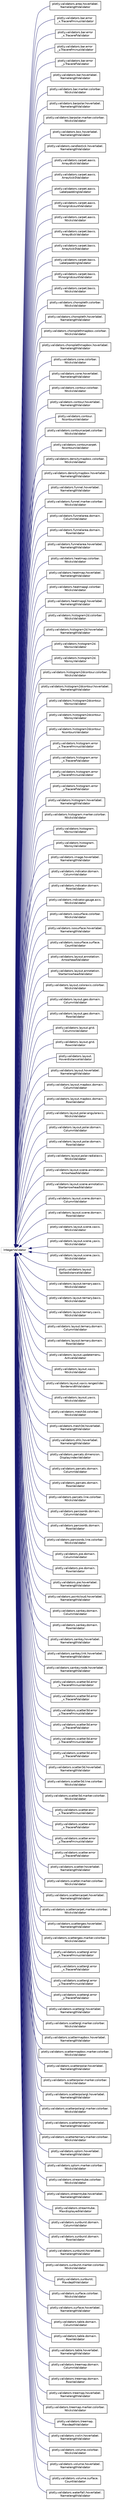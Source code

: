 digraph "Graphical Class Hierarchy"
{
 // LATEX_PDF_SIZE
  edge [fontname="Helvetica",fontsize="10",labelfontname="Helvetica",labelfontsize="10"];
  node [fontname="Helvetica",fontsize="10",shape=record];
  rankdir="LR";
  Node3782 [label="IntegerValidator",height=0.2,width=0.4,color="grey75", fillcolor="white", style="filled",tooltip=" "];
  Node3782 -> Node0 [dir="back",color="midnightblue",fontsize="10",style="solid",fontname="Helvetica"];
  Node0 [label="plotly.validators.area.hoverlabel.\lNamelengthValidator",height=0.2,width=0.4,color="black", fillcolor="white", style="filled",URL="$classplotly_1_1validators_1_1area_1_1hoverlabel_1_1_namelength_validator.html",tooltip=" "];
  Node3782 -> Node3784 [dir="back",color="midnightblue",fontsize="10",style="solid",fontname="Helvetica"];
  Node3784 [label="plotly.validators.bar.error\l_x.TracerefminusValidator",height=0.2,width=0.4,color="black", fillcolor="white", style="filled",URL="$classplotly_1_1validators_1_1bar_1_1error__x_1_1_tracerefminus_validator.html",tooltip=" "];
  Node3782 -> Node3785 [dir="back",color="midnightblue",fontsize="10",style="solid",fontname="Helvetica"];
  Node3785 [label="plotly.validators.bar.error\l_x.TracerefValidator",height=0.2,width=0.4,color="black", fillcolor="white", style="filled",URL="$classplotly_1_1validators_1_1bar_1_1error__x_1_1_traceref_validator.html",tooltip=" "];
  Node3782 -> Node3786 [dir="back",color="midnightblue",fontsize="10",style="solid",fontname="Helvetica"];
  Node3786 [label="plotly.validators.bar.error\l_y.TracerefminusValidator",height=0.2,width=0.4,color="black", fillcolor="white", style="filled",URL="$classplotly_1_1validators_1_1bar_1_1error__y_1_1_tracerefminus_validator.html",tooltip=" "];
  Node3782 -> Node3787 [dir="back",color="midnightblue",fontsize="10",style="solid",fontname="Helvetica"];
  Node3787 [label="plotly.validators.bar.error\l_y.TracerefValidator",height=0.2,width=0.4,color="black", fillcolor="white", style="filled",URL="$classplotly_1_1validators_1_1bar_1_1error__y_1_1_traceref_validator.html",tooltip=" "];
  Node3782 -> Node3788 [dir="back",color="midnightblue",fontsize="10",style="solid",fontname="Helvetica"];
  Node3788 [label="plotly.validators.bar.hoverlabel.\lNamelengthValidator",height=0.2,width=0.4,color="black", fillcolor="white", style="filled",URL="$classplotly_1_1validators_1_1bar_1_1hoverlabel_1_1_namelength_validator.html",tooltip=" "];
  Node3782 -> Node3789 [dir="back",color="midnightblue",fontsize="10",style="solid",fontname="Helvetica"];
  Node3789 [label="plotly.validators.bar.marker.colorbar.\lNticksValidator",height=0.2,width=0.4,color="black", fillcolor="white", style="filled",URL="$classplotly_1_1validators_1_1bar_1_1marker_1_1colorbar_1_1_nticks_validator.html",tooltip=" "];
  Node3782 -> Node3790 [dir="back",color="midnightblue",fontsize="10",style="solid",fontname="Helvetica"];
  Node3790 [label="plotly.validators.barpolar.hoverlabel.\lNamelengthValidator",height=0.2,width=0.4,color="black", fillcolor="white", style="filled",URL="$classplotly_1_1validators_1_1barpolar_1_1hoverlabel_1_1_namelength_validator.html",tooltip=" "];
  Node3782 -> Node3791 [dir="back",color="midnightblue",fontsize="10",style="solid",fontname="Helvetica"];
  Node3791 [label="plotly.validators.barpolar.marker.colorbar.\lNticksValidator",height=0.2,width=0.4,color="black", fillcolor="white", style="filled",URL="$classplotly_1_1validators_1_1barpolar_1_1marker_1_1colorbar_1_1_nticks_validator.html",tooltip=" "];
  Node3782 -> Node3792 [dir="back",color="midnightblue",fontsize="10",style="solid",fontname="Helvetica"];
  Node3792 [label="plotly.validators.box.hoverlabel.\lNamelengthValidator",height=0.2,width=0.4,color="black", fillcolor="white", style="filled",URL="$classplotly_1_1validators_1_1box_1_1hoverlabel_1_1_namelength_validator.html",tooltip=" "];
  Node3782 -> Node3793 [dir="back",color="midnightblue",fontsize="10",style="solid",fontname="Helvetica"];
  Node3793 [label="plotly.validators.candlestick.hoverlabel.\lNamelengthValidator",height=0.2,width=0.4,color="black", fillcolor="white", style="filled",URL="$classplotly_1_1validators_1_1candlestick_1_1hoverlabel_1_1_namelength_validator.html",tooltip=" "];
  Node3782 -> Node3794 [dir="back",color="midnightblue",fontsize="10",style="solid",fontname="Helvetica"];
  Node3794 [label="plotly.validators.carpet.aaxis.\lArraydtickValidator",height=0.2,width=0.4,color="black", fillcolor="white", style="filled",URL="$classplotly_1_1validators_1_1carpet_1_1aaxis_1_1_arraydtick_validator.html",tooltip=" "];
  Node3782 -> Node3795 [dir="back",color="midnightblue",fontsize="10",style="solid",fontname="Helvetica"];
  Node3795 [label="plotly.validators.carpet.aaxis.\lArraytick0Validator",height=0.2,width=0.4,color="black", fillcolor="white", style="filled",URL="$classplotly_1_1validators_1_1carpet_1_1aaxis_1_1_arraytick0_validator.html",tooltip=" "];
  Node3782 -> Node3796 [dir="back",color="midnightblue",fontsize="10",style="solid",fontname="Helvetica"];
  Node3796 [label="plotly.validators.carpet.aaxis.\lLabelpaddingValidator",height=0.2,width=0.4,color="black", fillcolor="white", style="filled",URL="$classplotly_1_1validators_1_1carpet_1_1aaxis_1_1_labelpadding_validator.html",tooltip=" "];
  Node3782 -> Node3797 [dir="back",color="midnightblue",fontsize="10",style="solid",fontname="Helvetica"];
  Node3797 [label="plotly.validators.carpet.aaxis.\lMinorgridcountValidator",height=0.2,width=0.4,color="black", fillcolor="white", style="filled",URL="$classplotly_1_1validators_1_1carpet_1_1aaxis_1_1_minorgridcount_validator.html",tooltip=" "];
  Node3782 -> Node3798 [dir="back",color="midnightblue",fontsize="10",style="solid",fontname="Helvetica"];
  Node3798 [label="plotly.validators.carpet.aaxis.\lNticksValidator",height=0.2,width=0.4,color="black", fillcolor="white", style="filled",URL="$classplotly_1_1validators_1_1carpet_1_1aaxis_1_1_nticks_validator.html",tooltip=" "];
  Node3782 -> Node3799 [dir="back",color="midnightblue",fontsize="10",style="solid",fontname="Helvetica"];
  Node3799 [label="plotly.validators.carpet.baxis.\lArraydtickValidator",height=0.2,width=0.4,color="black", fillcolor="white", style="filled",URL="$classplotly_1_1validators_1_1carpet_1_1baxis_1_1_arraydtick_validator.html",tooltip=" "];
  Node3782 -> Node3800 [dir="back",color="midnightblue",fontsize="10",style="solid",fontname="Helvetica"];
  Node3800 [label="plotly.validators.carpet.baxis.\lArraytick0Validator",height=0.2,width=0.4,color="black", fillcolor="white", style="filled",URL="$classplotly_1_1validators_1_1carpet_1_1baxis_1_1_arraytick0_validator.html",tooltip=" "];
  Node3782 -> Node3801 [dir="back",color="midnightblue",fontsize="10",style="solid",fontname="Helvetica"];
  Node3801 [label="plotly.validators.carpet.baxis.\lLabelpaddingValidator",height=0.2,width=0.4,color="black", fillcolor="white", style="filled",URL="$classplotly_1_1validators_1_1carpet_1_1baxis_1_1_labelpadding_validator.html",tooltip=" "];
  Node3782 -> Node3802 [dir="back",color="midnightblue",fontsize="10",style="solid",fontname="Helvetica"];
  Node3802 [label="plotly.validators.carpet.baxis.\lMinorgridcountValidator",height=0.2,width=0.4,color="black", fillcolor="white", style="filled",URL="$classplotly_1_1validators_1_1carpet_1_1baxis_1_1_minorgridcount_validator.html",tooltip=" "];
  Node3782 -> Node3803 [dir="back",color="midnightblue",fontsize="10",style="solid",fontname="Helvetica"];
  Node3803 [label="plotly.validators.carpet.baxis.\lNticksValidator",height=0.2,width=0.4,color="black", fillcolor="white", style="filled",URL="$classplotly_1_1validators_1_1carpet_1_1baxis_1_1_nticks_validator.html",tooltip=" "];
  Node3782 -> Node3804 [dir="back",color="midnightblue",fontsize="10",style="solid",fontname="Helvetica"];
  Node3804 [label="plotly.validators.choropleth.colorbar.\lNticksValidator",height=0.2,width=0.4,color="black", fillcolor="white", style="filled",URL="$classplotly_1_1validators_1_1choropleth_1_1colorbar_1_1_nticks_validator.html",tooltip=" "];
  Node3782 -> Node3805 [dir="back",color="midnightblue",fontsize="10",style="solid",fontname="Helvetica"];
  Node3805 [label="plotly.validators.choropleth.hoverlabel.\lNamelengthValidator",height=0.2,width=0.4,color="black", fillcolor="white", style="filled",URL="$classplotly_1_1validators_1_1choropleth_1_1hoverlabel_1_1_namelength_validator.html",tooltip=" "];
  Node3782 -> Node3806 [dir="back",color="midnightblue",fontsize="10",style="solid",fontname="Helvetica"];
  Node3806 [label="plotly.validators.choroplethmapbox.colorbar.\lNticksValidator",height=0.2,width=0.4,color="black", fillcolor="white", style="filled",URL="$classplotly_1_1validators_1_1choroplethmapbox_1_1colorbar_1_1_nticks_validator.html",tooltip=" "];
  Node3782 -> Node3807 [dir="back",color="midnightblue",fontsize="10",style="solid",fontname="Helvetica"];
  Node3807 [label="plotly.validators.choroplethmapbox.hoverlabel.\lNamelengthValidator",height=0.2,width=0.4,color="black", fillcolor="white", style="filled",URL="$classplotly_1_1validators_1_1choroplethmapbox_1_1hoverlabel_1_1_namelength_validator.html",tooltip=" "];
  Node3782 -> Node3808 [dir="back",color="midnightblue",fontsize="10",style="solid",fontname="Helvetica"];
  Node3808 [label="plotly.validators.cone.colorbar.\lNticksValidator",height=0.2,width=0.4,color="black", fillcolor="white", style="filled",URL="$classplotly_1_1validators_1_1cone_1_1colorbar_1_1_nticks_validator.html",tooltip=" "];
  Node3782 -> Node3809 [dir="back",color="midnightblue",fontsize="10",style="solid",fontname="Helvetica"];
  Node3809 [label="plotly.validators.cone.hoverlabel.\lNamelengthValidator",height=0.2,width=0.4,color="black", fillcolor="white", style="filled",URL="$classplotly_1_1validators_1_1cone_1_1hoverlabel_1_1_namelength_validator.html",tooltip=" "];
  Node3782 -> Node3810 [dir="back",color="midnightblue",fontsize="10",style="solid",fontname="Helvetica"];
  Node3810 [label="plotly.validators.contour.colorbar.\lNticksValidator",height=0.2,width=0.4,color="black", fillcolor="white", style="filled",URL="$classplotly_1_1validators_1_1contour_1_1colorbar_1_1_nticks_validator.html",tooltip=" "];
  Node3782 -> Node3811 [dir="back",color="midnightblue",fontsize="10",style="solid",fontname="Helvetica"];
  Node3811 [label="plotly.validators.contour.hoverlabel.\lNamelengthValidator",height=0.2,width=0.4,color="black", fillcolor="white", style="filled",URL="$classplotly_1_1validators_1_1contour_1_1hoverlabel_1_1_namelength_validator.html",tooltip=" "];
  Node3782 -> Node3812 [dir="back",color="midnightblue",fontsize="10",style="solid",fontname="Helvetica"];
  Node3812 [label="plotly.validators.contour.\lNcontoursValidator",height=0.2,width=0.4,color="black", fillcolor="white", style="filled",URL="$classplotly_1_1validators_1_1contour_1_1_ncontours_validator.html",tooltip=" "];
  Node3782 -> Node3813 [dir="back",color="midnightblue",fontsize="10",style="solid",fontname="Helvetica"];
  Node3813 [label="plotly.validators.contourcarpet.colorbar.\lNticksValidator",height=0.2,width=0.4,color="black", fillcolor="white", style="filled",URL="$classplotly_1_1validators_1_1contourcarpet_1_1colorbar_1_1_nticks_validator.html",tooltip=" "];
  Node3782 -> Node3814 [dir="back",color="midnightblue",fontsize="10",style="solid",fontname="Helvetica"];
  Node3814 [label="plotly.validators.contourcarpet.\lNcontoursValidator",height=0.2,width=0.4,color="black", fillcolor="white", style="filled",URL="$classplotly_1_1validators_1_1contourcarpet_1_1_ncontours_validator.html",tooltip=" "];
  Node3782 -> Node3815 [dir="back",color="midnightblue",fontsize="10",style="solid",fontname="Helvetica"];
  Node3815 [label="plotly.validators.densitymapbox.colorbar.\lNticksValidator",height=0.2,width=0.4,color="black", fillcolor="white", style="filled",URL="$classplotly_1_1validators_1_1densitymapbox_1_1colorbar_1_1_nticks_validator.html",tooltip=" "];
  Node3782 -> Node3816 [dir="back",color="midnightblue",fontsize="10",style="solid",fontname="Helvetica"];
  Node3816 [label="plotly.validators.densitymapbox.hoverlabel.\lNamelengthValidator",height=0.2,width=0.4,color="black", fillcolor="white", style="filled",URL="$classplotly_1_1validators_1_1densitymapbox_1_1hoverlabel_1_1_namelength_validator.html",tooltip=" "];
  Node3782 -> Node3817 [dir="back",color="midnightblue",fontsize="10",style="solid",fontname="Helvetica"];
  Node3817 [label="plotly.validators.funnel.hoverlabel.\lNamelengthValidator",height=0.2,width=0.4,color="black", fillcolor="white", style="filled",URL="$classplotly_1_1validators_1_1funnel_1_1hoverlabel_1_1_namelength_validator.html",tooltip=" "];
  Node3782 -> Node3818 [dir="back",color="midnightblue",fontsize="10",style="solid",fontname="Helvetica"];
  Node3818 [label="plotly.validators.funnel.marker.colorbar.\lNticksValidator",height=0.2,width=0.4,color="black", fillcolor="white", style="filled",URL="$classplotly_1_1validators_1_1funnel_1_1marker_1_1colorbar_1_1_nticks_validator.html",tooltip=" "];
  Node3782 -> Node3819 [dir="back",color="midnightblue",fontsize="10",style="solid",fontname="Helvetica"];
  Node3819 [label="plotly.validators.funnelarea.domain.\lColumnValidator",height=0.2,width=0.4,color="black", fillcolor="white", style="filled",URL="$classplotly_1_1validators_1_1funnelarea_1_1domain_1_1_column_validator.html",tooltip=" "];
  Node3782 -> Node3820 [dir="back",color="midnightblue",fontsize="10",style="solid",fontname="Helvetica"];
  Node3820 [label="plotly.validators.funnelarea.domain.\lRowValidator",height=0.2,width=0.4,color="black", fillcolor="white", style="filled",URL="$classplotly_1_1validators_1_1funnelarea_1_1domain_1_1_row_validator.html",tooltip=" "];
  Node3782 -> Node3821 [dir="back",color="midnightblue",fontsize="10",style="solid",fontname="Helvetica"];
  Node3821 [label="plotly.validators.funnelarea.hoverlabel.\lNamelengthValidator",height=0.2,width=0.4,color="black", fillcolor="white", style="filled",URL="$classplotly_1_1validators_1_1funnelarea_1_1hoverlabel_1_1_namelength_validator.html",tooltip=" "];
  Node3782 -> Node3822 [dir="back",color="midnightblue",fontsize="10",style="solid",fontname="Helvetica"];
  Node3822 [label="plotly.validators.heatmap.colorbar.\lNticksValidator",height=0.2,width=0.4,color="black", fillcolor="white", style="filled",URL="$classplotly_1_1validators_1_1heatmap_1_1colorbar_1_1_nticks_validator.html",tooltip=" "];
  Node3782 -> Node3823 [dir="back",color="midnightblue",fontsize="10",style="solid",fontname="Helvetica"];
  Node3823 [label="plotly.validators.heatmap.hoverlabel.\lNamelengthValidator",height=0.2,width=0.4,color="black", fillcolor="white", style="filled",URL="$classplotly_1_1validators_1_1heatmap_1_1hoverlabel_1_1_namelength_validator.html",tooltip=" "];
  Node3782 -> Node3824 [dir="back",color="midnightblue",fontsize="10",style="solid",fontname="Helvetica"];
  Node3824 [label="plotly.validators.heatmapgl.colorbar.\lNticksValidator",height=0.2,width=0.4,color="black", fillcolor="white", style="filled",URL="$classplotly_1_1validators_1_1heatmapgl_1_1colorbar_1_1_nticks_validator.html",tooltip=" "];
  Node3782 -> Node3825 [dir="back",color="midnightblue",fontsize="10",style="solid",fontname="Helvetica"];
  Node3825 [label="plotly.validators.heatmapgl.hoverlabel.\lNamelengthValidator",height=0.2,width=0.4,color="black", fillcolor="white", style="filled",URL="$classplotly_1_1validators_1_1heatmapgl_1_1hoverlabel_1_1_namelength_validator.html",tooltip=" "];
  Node3782 -> Node3826 [dir="back",color="midnightblue",fontsize="10",style="solid",fontname="Helvetica"];
  Node3826 [label="plotly.validators.histogram2d.colorbar.\lNticksValidator",height=0.2,width=0.4,color="black", fillcolor="white", style="filled",URL="$classplotly_1_1validators_1_1histogram2d_1_1colorbar_1_1_nticks_validator.html",tooltip=" "];
  Node3782 -> Node3827 [dir="back",color="midnightblue",fontsize="10",style="solid",fontname="Helvetica"];
  Node3827 [label="plotly.validators.histogram2d.hoverlabel.\lNamelengthValidator",height=0.2,width=0.4,color="black", fillcolor="white", style="filled",URL="$classplotly_1_1validators_1_1histogram2d_1_1hoverlabel_1_1_namelength_validator.html",tooltip=" "];
  Node3782 -> Node3828 [dir="back",color="midnightblue",fontsize="10",style="solid",fontname="Helvetica"];
  Node3828 [label="plotly.validators.histogram2d.\lNbinsxValidator",height=0.2,width=0.4,color="black", fillcolor="white", style="filled",URL="$classplotly_1_1validators_1_1histogram2d_1_1_nbinsx_validator.html",tooltip=" "];
  Node3782 -> Node3829 [dir="back",color="midnightblue",fontsize="10",style="solid",fontname="Helvetica"];
  Node3829 [label="plotly.validators.histogram2d.\lNbinsyValidator",height=0.2,width=0.4,color="black", fillcolor="white", style="filled",URL="$classplotly_1_1validators_1_1histogram2d_1_1_nbinsy_validator.html",tooltip=" "];
  Node3782 -> Node3830 [dir="back",color="midnightblue",fontsize="10",style="solid",fontname="Helvetica"];
  Node3830 [label="plotly.validators.histogram2dcontour.colorbar.\lNticksValidator",height=0.2,width=0.4,color="black", fillcolor="white", style="filled",URL="$classplotly_1_1validators_1_1histogram2dcontour_1_1colorbar_1_1_nticks_validator.html",tooltip=" "];
  Node3782 -> Node3831 [dir="back",color="midnightblue",fontsize="10",style="solid",fontname="Helvetica"];
  Node3831 [label="plotly.validators.histogram2dcontour.hoverlabel.\lNamelengthValidator",height=0.2,width=0.4,color="black", fillcolor="white", style="filled",URL="$classplotly_1_1validators_1_1histogram2dcontour_1_1hoverlabel_1_1_namelength_validator.html",tooltip=" "];
  Node3782 -> Node3832 [dir="back",color="midnightblue",fontsize="10",style="solid",fontname="Helvetica"];
  Node3832 [label="plotly.validators.histogram2dcontour.\lNbinsxValidator",height=0.2,width=0.4,color="black", fillcolor="white", style="filled",URL="$classplotly_1_1validators_1_1histogram2dcontour_1_1_nbinsx_validator.html",tooltip=" "];
  Node3782 -> Node3833 [dir="back",color="midnightblue",fontsize="10",style="solid",fontname="Helvetica"];
  Node3833 [label="plotly.validators.histogram2dcontour.\lNbinsyValidator",height=0.2,width=0.4,color="black", fillcolor="white", style="filled",URL="$classplotly_1_1validators_1_1histogram2dcontour_1_1_nbinsy_validator.html",tooltip=" "];
  Node3782 -> Node3834 [dir="back",color="midnightblue",fontsize="10",style="solid",fontname="Helvetica"];
  Node3834 [label="plotly.validators.histogram2dcontour.\lNcontoursValidator",height=0.2,width=0.4,color="black", fillcolor="white", style="filled",URL="$classplotly_1_1validators_1_1histogram2dcontour_1_1_ncontours_validator.html",tooltip=" "];
  Node3782 -> Node3835 [dir="back",color="midnightblue",fontsize="10",style="solid",fontname="Helvetica"];
  Node3835 [label="plotly.validators.histogram.error\l_x.TracerefminusValidator",height=0.2,width=0.4,color="black", fillcolor="white", style="filled",URL="$classplotly_1_1validators_1_1histogram_1_1error__x_1_1_tracerefminus_validator.html",tooltip=" "];
  Node3782 -> Node3836 [dir="back",color="midnightblue",fontsize="10",style="solid",fontname="Helvetica"];
  Node3836 [label="plotly.validators.histogram.error\l_x.TracerefValidator",height=0.2,width=0.4,color="black", fillcolor="white", style="filled",URL="$classplotly_1_1validators_1_1histogram_1_1error__x_1_1_traceref_validator.html",tooltip=" "];
  Node3782 -> Node3837 [dir="back",color="midnightblue",fontsize="10",style="solid",fontname="Helvetica"];
  Node3837 [label="plotly.validators.histogram.error\l_y.TracerefminusValidator",height=0.2,width=0.4,color="black", fillcolor="white", style="filled",URL="$classplotly_1_1validators_1_1histogram_1_1error__y_1_1_tracerefminus_validator.html",tooltip=" "];
  Node3782 -> Node3838 [dir="back",color="midnightblue",fontsize="10",style="solid",fontname="Helvetica"];
  Node3838 [label="plotly.validators.histogram.error\l_y.TracerefValidator",height=0.2,width=0.4,color="black", fillcolor="white", style="filled",URL="$classplotly_1_1validators_1_1histogram_1_1error__y_1_1_traceref_validator.html",tooltip=" "];
  Node3782 -> Node3839 [dir="back",color="midnightblue",fontsize="10",style="solid",fontname="Helvetica"];
  Node3839 [label="plotly.validators.histogram.hoverlabel.\lNamelengthValidator",height=0.2,width=0.4,color="black", fillcolor="white", style="filled",URL="$classplotly_1_1validators_1_1histogram_1_1hoverlabel_1_1_namelength_validator.html",tooltip=" "];
  Node3782 -> Node3840 [dir="back",color="midnightblue",fontsize="10",style="solid",fontname="Helvetica"];
  Node3840 [label="plotly.validators.histogram.marker.colorbar.\lNticksValidator",height=0.2,width=0.4,color="black", fillcolor="white", style="filled",URL="$classplotly_1_1validators_1_1histogram_1_1marker_1_1colorbar_1_1_nticks_validator.html",tooltip=" "];
  Node3782 -> Node3841 [dir="back",color="midnightblue",fontsize="10",style="solid",fontname="Helvetica"];
  Node3841 [label="plotly.validators.histogram.\lNbinsxValidator",height=0.2,width=0.4,color="black", fillcolor="white", style="filled",URL="$classplotly_1_1validators_1_1histogram_1_1_nbinsx_validator.html",tooltip=" "];
  Node3782 -> Node3842 [dir="back",color="midnightblue",fontsize="10",style="solid",fontname="Helvetica"];
  Node3842 [label="plotly.validators.histogram.\lNbinsyValidator",height=0.2,width=0.4,color="black", fillcolor="white", style="filled",URL="$classplotly_1_1validators_1_1histogram_1_1_nbinsy_validator.html",tooltip=" "];
  Node3782 -> Node3843 [dir="back",color="midnightblue",fontsize="10",style="solid",fontname="Helvetica"];
  Node3843 [label="plotly.validators.image.hoverlabel.\lNamelengthValidator",height=0.2,width=0.4,color="black", fillcolor="white", style="filled",URL="$classplotly_1_1validators_1_1image_1_1hoverlabel_1_1_namelength_validator.html",tooltip=" "];
  Node3782 -> Node3844 [dir="back",color="midnightblue",fontsize="10",style="solid",fontname="Helvetica"];
  Node3844 [label="plotly.validators.indicator.domain.\lColumnValidator",height=0.2,width=0.4,color="black", fillcolor="white", style="filled",URL="$classplotly_1_1validators_1_1indicator_1_1domain_1_1_column_validator.html",tooltip=" "];
  Node3782 -> Node3845 [dir="back",color="midnightblue",fontsize="10",style="solid",fontname="Helvetica"];
  Node3845 [label="plotly.validators.indicator.domain.\lRowValidator",height=0.2,width=0.4,color="black", fillcolor="white", style="filled",URL="$classplotly_1_1validators_1_1indicator_1_1domain_1_1_row_validator.html",tooltip=" "];
  Node3782 -> Node3846 [dir="back",color="midnightblue",fontsize="10",style="solid",fontname="Helvetica"];
  Node3846 [label="plotly.validators.indicator.gauge.axis.\lNticksValidator",height=0.2,width=0.4,color="black", fillcolor="white", style="filled",URL="$classplotly_1_1validators_1_1indicator_1_1gauge_1_1axis_1_1_nticks_validator.html",tooltip=" "];
  Node3782 -> Node3847 [dir="back",color="midnightblue",fontsize="10",style="solid",fontname="Helvetica"];
  Node3847 [label="plotly.validators.isosurface.colorbar.\lNticksValidator",height=0.2,width=0.4,color="black", fillcolor="white", style="filled",URL="$classplotly_1_1validators_1_1isosurface_1_1colorbar_1_1_nticks_validator.html",tooltip=" "];
  Node3782 -> Node3848 [dir="back",color="midnightblue",fontsize="10",style="solid",fontname="Helvetica"];
  Node3848 [label="plotly.validators.isosurface.hoverlabel.\lNamelengthValidator",height=0.2,width=0.4,color="black", fillcolor="white", style="filled",URL="$classplotly_1_1validators_1_1isosurface_1_1hoverlabel_1_1_namelength_validator.html",tooltip=" "];
  Node3782 -> Node3849 [dir="back",color="midnightblue",fontsize="10",style="solid",fontname="Helvetica"];
  Node3849 [label="plotly.validators.isosurface.surface.\lCountValidator",height=0.2,width=0.4,color="black", fillcolor="white", style="filled",URL="$classplotly_1_1validators_1_1isosurface_1_1surface_1_1_count_validator.html",tooltip=" "];
  Node3782 -> Node3850 [dir="back",color="midnightblue",fontsize="10",style="solid",fontname="Helvetica"];
  Node3850 [label="plotly.validators.layout.annotation.\lArrowheadValidator",height=0.2,width=0.4,color="black", fillcolor="white", style="filled",URL="$classplotly_1_1validators_1_1layout_1_1annotation_1_1_arrowhead_validator.html",tooltip=" "];
  Node3782 -> Node3851 [dir="back",color="midnightblue",fontsize="10",style="solid",fontname="Helvetica"];
  Node3851 [label="plotly.validators.layout.annotation.\lStartarrowheadValidator",height=0.2,width=0.4,color="black", fillcolor="white", style="filled",URL="$classplotly_1_1validators_1_1layout_1_1annotation_1_1_startarrowhead_validator.html",tooltip=" "];
  Node3782 -> Node3852 [dir="back",color="midnightblue",fontsize="10",style="solid",fontname="Helvetica"];
  Node3852 [label="plotly.validators.layout.coloraxis.colorbar.\lNticksValidator",height=0.2,width=0.4,color="black", fillcolor="white", style="filled",URL="$classplotly_1_1validators_1_1layout_1_1coloraxis_1_1colorbar_1_1_nticks_validator.html",tooltip=" "];
  Node3782 -> Node3853 [dir="back",color="midnightblue",fontsize="10",style="solid",fontname="Helvetica"];
  Node3853 [label="plotly.validators.layout.geo.domain.\lColumnValidator",height=0.2,width=0.4,color="black", fillcolor="white", style="filled",URL="$classplotly_1_1validators_1_1layout_1_1geo_1_1domain_1_1_column_validator.html",tooltip=" "];
  Node3782 -> Node3854 [dir="back",color="midnightblue",fontsize="10",style="solid",fontname="Helvetica"];
  Node3854 [label="plotly.validators.layout.geo.domain.\lRowValidator",height=0.2,width=0.4,color="black", fillcolor="white", style="filled",URL="$classplotly_1_1validators_1_1layout_1_1geo_1_1domain_1_1_row_validator.html",tooltip=" "];
  Node3782 -> Node3855 [dir="back",color="midnightblue",fontsize="10",style="solid",fontname="Helvetica"];
  Node3855 [label="plotly.validators.layout.grid.\lColumnsValidator",height=0.2,width=0.4,color="black", fillcolor="white", style="filled",URL="$classplotly_1_1validators_1_1layout_1_1grid_1_1_columns_validator.html",tooltip=" "];
  Node3782 -> Node3856 [dir="back",color="midnightblue",fontsize="10",style="solid",fontname="Helvetica"];
  Node3856 [label="plotly.validators.layout.grid.\lRowsValidator",height=0.2,width=0.4,color="black", fillcolor="white", style="filled",URL="$classplotly_1_1validators_1_1layout_1_1grid_1_1_rows_validator.html",tooltip=" "];
  Node3782 -> Node3857 [dir="back",color="midnightblue",fontsize="10",style="solid",fontname="Helvetica"];
  Node3857 [label="plotly.validators.layout.\lHoverdistanceValidator",height=0.2,width=0.4,color="black", fillcolor="white", style="filled",URL="$classplotly_1_1validators_1_1layout_1_1_hoverdistance_validator.html",tooltip=" "];
  Node3782 -> Node3858 [dir="back",color="midnightblue",fontsize="10",style="solid",fontname="Helvetica"];
  Node3858 [label="plotly.validators.layout.hoverlabel.\lNamelengthValidator",height=0.2,width=0.4,color="black", fillcolor="white", style="filled",URL="$classplotly_1_1validators_1_1layout_1_1hoverlabel_1_1_namelength_validator.html",tooltip=" "];
  Node3782 -> Node3859 [dir="back",color="midnightblue",fontsize="10",style="solid",fontname="Helvetica"];
  Node3859 [label="plotly.validators.layout.mapbox.domain.\lColumnValidator",height=0.2,width=0.4,color="black", fillcolor="white", style="filled",URL="$classplotly_1_1validators_1_1layout_1_1mapbox_1_1domain_1_1_column_validator.html",tooltip=" "];
  Node3782 -> Node3860 [dir="back",color="midnightblue",fontsize="10",style="solid",fontname="Helvetica"];
  Node3860 [label="plotly.validators.layout.mapbox.domain.\lRowValidator",height=0.2,width=0.4,color="black", fillcolor="white", style="filled",URL="$classplotly_1_1validators_1_1layout_1_1mapbox_1_1domain_1_1_row_validator.html",tooltip=" "];
  Node3782 -> Node3861 [dir="back",color="midnightblue",fontsize="10",style="solid",fontname="Helvetica"];
  Node3861 [label="plotly.validators.layout.polar.angularaxis.\lNticksValidator",height=0.2,width=0.4,color="black", fillcolor="white", style="filled",URL="$classplotly_1_1validators_1_1layout_1_1polar_1_1angularaxis_1_1_nticks_validator.html",tooltip=" "];
  Node3782 -> Node3862 [dir="back",color="midnightblue",fontsize="10",style="solid",fontname="Helvetica"];
  Node3862 [label="plotly.validators.layout.polar.domain.\lColumnValidator",height=0.2,width=0.4,color="black", fillcolor="white", style="filled",URL="$classplotly_1_1validators_1_1layout_1_1polar_1_1domain_1_1_column_validator.html",tooltip=" "];
  Node3782 -> Node3863 [dir="back",color="midnightblue",fontsize="10",style="solid",fontname="Helvetica"];
  Node3863 [label="plotly.validators.layout.polar.domain.\lRowValidator",height=0.2,width=0.4,color="black", fillcolor="white", style="filled",URL="$classplotly_1_1validators_1_1layout_1_1polar_1_1domain_1_1_row_validator.html",tooltip=" "];
  Node3782 -> Node3864 [dir="back",color="midnightblue",fontsize="10",style="solid",fontname="Helvetica"];
  Node3864 [label="plotly.validators.layout.polar.radialaxis.\lNticksValidator",height=0.2,width=0.4,color="black", fillcolor="white", style="filled",URL="$classplotly_1_1validators_1_1layout_1_1polar_1_1radialaxis_1_1_nticks_validator.html",tooltip=" "];
  Node3782 -> Node3865 [dir="back",color="midnightblue",fontsize="10",style="solid",fontname="Helvetica"];
  Node3865 [label="plotly.validators.layout.scene.annotation.\lArrowheadValidator",height=0.2,width=0.4,color="black", fillcolor="white", style="filled",URL="$classplotly_1_1validators_1_1layout_1_1scene_1_1annotation_1_1_arrowhead_validator.html",tooltip=" "];
  Node3782 -> Node3866 [dir="back",color="midnightblue",fontsize="10",style="solid",fontname="Helvetica"];
  Node3866 [label="plotly.validators.layout.scene.annotation.\lStartarrowheadValidator",height=0.2,width=0.4,color="black", fillcolor="white", style="filled",URL="$classplotly_1_1validators_1_1layout_1_1scene_1_1annotation_1_1_startarrowhead_validator.html",tooltip=" "];
  Node3782 -> Node3867 [dir="back",color="midnightblue",fontsize="10",style="solid",fontname="Helvetica"];
  Node3867 [label="plotly.validators.layout.scene.domain.\lColumnValidator",height=0.2,width=0.4,color="black", fillcolor="white", style="filled",URL="$classplotly_1_1validators_1_1layout_1_1scene_1_1domain_1_1_column_validator.html",tooltip=" "];
  Node3782 -> Node3868 [dir="back",color="midnightblue",fontsize="10",style="solid",fontname="Helvetica"];
  Node3868 [label="plotly.validators.layout.scene.domain.\lRowValidator",height=0.2,width=0.4,color="black", fillcolor="white", style="filled",URL="$classplotly_1_1validators_1_1layout_1_1scene_1_1domain_1_1_row_validator.html",tooltip=" "];
  Node3782 -> Node3869 [dir="back",color="midnightblue",fontsize="10",style="solid",fontname="Helvetica"];
  Node3869 [label="plotly.validators.layout.scene.xaxis.\lNticksValidator",height=0.2,width=0.4,color="black", fillcolor="white", style="filled",URL="$classplotly_1_1validators_1_1layout_1_1scene_1_1xaxis_1_1_nticks_validator.html",tooltip=" "];
  Node3782 -> Node3870 [dir="back",color="midnightblue",fontsize="10",style="solid",fontname="Helvetica"];
  Node3870 [label="plotly.validators.layout.scene.yaxis.\lNticksValidator",height=0.2,width=0.4,color="black", fillcolor="white", style="filled",URL="$classplotly_1_1validators_1_1layout_1_1scene_1_1yaxis_1_1_nticks_validator.html",tooltip=" "];
  Node3782 -> Node3871 [dir="back",color="midnightblue",fontsize="10",style="solid",fontname="Helvetica"];
  Node3871 [label="plotly.validators.layout.scene.zaxis.\lNticksValidator",height=0.2,width=0.4,color="black", fillcolor="white", style="filled",URL="$classplotly_1_1validators_1_1layout_1_1scene_1_1zaxis_1_1_nticks_validator.html",tooltip=" "];
  Node3782 -> Node3872 [dir="back",color="midnightblue",fontsize="10",style="solid",fontname="Helvetica"];
  Node3872 [label="plotly.validators.layout.\lSpikedistanceValidator",height=0.2,width=0.4,color="black", fillcolor="white", style="filled",URL="$classplotly_1_1validators_1_1layout_1_1_spikedistance_validator.html",tooltip=" "];
  Node3782 -> Node3873 [dir="back",color="midnightblue",fontsize="10",style="solid",fontname="Helvetica"];
  Node3873 [label="plotly.validators.layout.ternary.aaxis.\lNticksValidator",height=0.2,width=0.4,color="black", fillcolor="white", style="filled",URL="$classplotly_1_1validators_1_1layout_1_1ternary_1_1aaxis_1_1_nticks_validator.html",tooltip=" "];
  Node3782 -> Node3874 [dir="back",color="midnightblue",fontsize="10",style="solid",fontname="Helvetica"];
  Node3874 [label="plotly.validators.layout.ternary.baxis.\lNticksValidator",height=0.2,width=0.4,color="black", fillcolor="white", style="filled",URL="$classplotly_1_1validators_1_1layout_1_1ternary_1_1baxis_1_1_nticks_validator.html",tooltip=" "];
  Node3782 -> Node3875 [dir="back",color="midnightblue",fontsize="10",style="solid",fontname="Helvetica"];
  Node3875 [label="plotly.validators.layout.ternary.caxis.\lNticksValidator",height=0.2,width=0.4,color="black", fillcolor="white", style="filled",URL="$classplotly_1_1validators_1_1layout_1_1ternary_1_1caxis_1_1_nticks_validator.html",tooltip=" "];
  Node3782 -> Node3876 [dir="back",color="midnightblue",fontsize="10",style="solid",fontname="Helvetica"];
  Node3876 [label="plotly.validators.layout.ternary.domain.\lColumnValidator",height=0.2,width=0.4,color="black", fillcolor="white", style="filled",URL="$classplotly_1_1validators_1_1layout_1_1ternary_1_1domain_1_1_column_validator.html",tooltip=" "];
  Node3782 -> Node3877 [dir="back",color="midnightblue",fontsize="10",style="solid",fontname="Helvetica"];
  Node3877 [label="plotly.validators.layout.ternary.domain.\lRowValidator",height=0.2,width=0.4,color="black", fillcolor="white", style="filled",URL="$classplotly_1_1validators_1_1layout_1_1ternary_1_1domain_1_1_row_validator.html",tooltip=" "];
  Node3782 -> Node3878 [dir="back",color="midnightblue",fontsize="10",style="solid",fontname="Helvetica"];
  Node3878 [label="plotly.validators.layout.updatemenu.\lActiveValidator",height=0.2,width=0.4,color="black", fillcolor="white", style="filled",URL="$classplotly_1_1validators_1_1layout_1_1updatemenu_1_1_active_validator.html",tooltip=" "];
  Node3782 -> Node3879 [dir="back",color="midnightblue",fontsize="10",style="solid",fontname="Helvetica"];
  Node3879 [label="plotly.validators.layout.xaxis.\lNticksValidator",height=0.2,width=0.4,color="black", fillcolor="white", style="filled",URL="$classplotly_1_1validators_1_1layout_1_1xaxis_1_1_nticks_validator.html",tooltip=" "];
  Node3782 -> Node3880 [dir="back",color="midnightblue",fontsize="10",style="solid",fontname="Helvetica"];
  Node3880 [label="plotly.validators.layout.xaxis.rangeslider.\lBorderwidthValidator",height=0.2,width=0.4,color="black", fillcolor="white", style="filled",URL="$classplotly_1_1validators_1_1layout_1_1xaxis_1_1rangeslider_1_1_borderwidth_validator.html",tooltip=" "];
  Node3782 -> Node3881 [dir="back",color="midnightblue",fontsize="10",style="solid",fontname="Helvetica"];
  Node3881 [label="plotly.validators.layout.yaxis.\lNticksValidator",height=0.2,width=0.4,color="black", fillcolor="white", style="filled",URL="$classplotly_1_1validators_1_1layout_1_1yaxis_1_1_nticks_validator.html",tooltip=" "];
  Node3782 -> Node3882 [dir="back",color="midnightblue",fontsize="10",style="solid",fontname="Helvetica"];
  Node3882 [label="plotly.validators.mesh3d.colorbar.\lNticksValidator",height=0.2,width=0.4,color="black", fillcolor="white", style="filled",URL="$classplotly_1_1validators_1_1mesh3d_1_1colorbar_1_1_nticks_validator.html",tooltip=" "];
  Node3782 -> Node3883 [dir="back",color="midnightblue",fontsize="10",style="solid",fontname="Helvetica"];
  Node3883 [label="plotly.validators.mesh3d.hoverlabel.\lNamelengthValidator",height=0.2,width=0.4,color="black", fillcolor="white", style="filled",URL="$classplotly_1_1validators_1_1mesh3d_1_1hoverlabel_1_1_namelength_validator.html",tooltip=" "];
  Node3782 -> Node3884 [dir="back",color="midnightblue",fontsize="10",style="solid",fontname="Helvetica"];
  Node3884 [label="plotly.validators.ohlc.hoverlabel.\lNamelengthValidator",height=0.2,width=0.4,color="black", fillcolor="white", style="filled",URL="$classplotly_1_1validators_1_1ohlc_1_1hoverlabel_1_1_namelength_validator.html",tooltip=" "];
  Node3782 -> Node3885 [dir="back",color="midnightblue",fontsize="10",style="solid",fontname="Helvetica"];
  Node3885 [label="plotly.validators.parcats.dimension.\lDisplayindexValidator",height=0.2,width=0.4,color="black", fillcolor="white", style="filled",URL="$classplotly_1_1validators_1_1parcats_1_1dimension_1_1_displayindex_validator.html",tooltip=" "];
  Node3782 -> Node3886 [dir="back",color="midnightblue",fontsize="10",style="solid",fontname="Helvetica"];
  Node3886 [label="plotly.validators.parcats.domain.\lColumnValidator",height=0.2,width=0.4,color="black", fillcolor="white", style="filled",URL="$classplotly_1_1validators_1_1parcats_1_1domain_1_1_column_validator.html",tooltip=" "];
  Node3782 -> Node3887 [dir="back",color="midnightblue",fontsize="10",style="solid",fontname="Helvetica"];
  Node3887 [label="plotly.validators.parcats.domain.\lRowValidator",height=0.2,width=0.4,color="black", fillcolor="white", style="filled",URL="$classplotly_1_1validators_1_1parcats_1_1domain_1_1_row_validator.html",tooltip=" "];
  Node3782 -> Node3888 [dir="back",color="midnightblue",fontsize="10",style="solid",fontname="Helvetica"];
  Node3888 [label="plotly.validators.parcats.line.colorbar.\lNticksValidator",height=0.2,width=0.4,color="black", fillcolor="white", style="filled",URL="$classplotly_1_1validators_1_1parcats_1_1line_1_1colorbar_1_1_nticks_validator.html",tooltip=" "];
  Node3782 -> Node3889 [dir="back",color="midnightblue",fontsize="10",style="solid",fontname="Helvetica"];
  Node3889 [label="plotly.validators.parcoords.domain.\lColumnValidator",height=0.2,width=0.4,color="black", fillcolor="white", style="filled",URL="$classplotly_1_1validators_1_1parcoords_1_1domain_1_1_column_validator.html",tooltip=" "];
  Node3782 -> Node3890 [dir="back",color="midnightblue",fontsize="10",style="solid",fontname="Helvetica"];
  Node3890 [label="plotly.validators.parcoords.domain.\lRowValidator",height=0.2,width=0.4,color="black", fillcolor="white", style="filled",URL="$classplotly_1_1validators_1_1parcoords_1_1domain_1_1_row_validator.html",tooltip=" "];
  Node3782 -> Node3891 [dir="back",color="midnightblue",fontsize="10",style="solid",fontname="Helvetica"];
  Node3891 [label="plotly.validators.parcoords.line.colorbar.\lNticksValidator",height=0.2,width=0.4,color="black", fillcolor="white", style="filled",URL="$classplotly_1_1validators_1_1parcoords_1_1line_1_1colorbar_1_1_nticks_validator.html",tooltip=" "];
  Node3782 -> Node3892 [dir="back",color="midnightblue",fontsize="10",style="solid",fontname="Helvetica"];
  Node3892 [label="plotly.validators.pie.domain.\lColumnValidator",height=0.2,width=0.4,color="black", fillcolor="white", style="filled",URL="$classplotly_1_1validators_1_1pie_1_1domain_1_1_column_validator.html",tooltip=" "];
  Node3782 -> Node3893 [dir="back",color="midnightblue",fontsize="10",style="solid",fontname="Helvetica"];
  Node3893 [label="plotly.validators.pie.domain.\lRowValidator",height=0.2,width=0.4,color="black", fillcolor="white", style="filled",URL="$classplotly_1_1validators_1_1pie_1_1domain_1_1_row_validator.html",tooltip=" "];
  Node3782 -> Node3894 [dir="back",color="midnightblue",fontsize="10",style="solid",fontname="Helvetica"];
  Node3894 [label="plotly.validators.pie.hoverlabel.\lNamelengthValidator",height=0.2,width=0.4,color="black", fillcolor="white", style="filled",URL="$classplotly_1_1validators_1_1pie_1_1hoverlabel_1_1_namelength_validator.html",tooltip=" "];
  Node3782 -> Node3895 [dir="back",color="midnightblue",fontsize="10",style="solid",fontname="Helvetica"];
  Node3895 [label="plotly.validators.pointcloud.hoverlabel.\lNamelengthValidator",height=0.2,width=0.4,color="black", fillcolor="white", style="filled",URL="$classplotly_1_1validators_1_1pointcloud_1_1hoverlabel_1_1_namelength_validator.html",tooltip=" "];
  Node3782 -> Node3896 [dir="back",color="midnightblue",fontsize="10",style="solid",fontname="Helvetica"];
  Node3896 [label="plotly.validators.sankey.domain.\lColumnValidator",height=0.2,width=0.4,color="black", fillcolor="white", style="filled",URL="$classplotly_1_1validators_1_1sankey_1_1domain_1_1_column_validator.html",tooltip=" "];
  Node3782 -> Node3897 [dir="back",color="midnightblue",fontsize="10",style="solid",fontname="Helvetica"];
  Node3897 [label="plotly.validators.sankey.domain.\lRowValidator",height=0.2,width=0.4,color="black", fillcolor="white", style="filled",URL="$classplotly_1_1validators_1_1sankey_1_1domain_1_1_row_validator.html",tooltip=" "];
  Node3782 -> Node3898 [dir="back",color="midnightblue",fontsize="10",style="solid",fontname="Helvetica"];
  Node3898 [label="plotly.validators.sankey.hoverlabel.\lNamelengthValidator",height=0.2,width=0.4,color="black", fillcolor="white", style="filled",URL="$classplotly_1_1validators_1_1sankey_1_1hoverlabel_1_1_namelength_validator.html",tooltip=" "];
  Node3782 -> Node3899 [dir="back",color="midnightblue",fontsize="10",style="solid",fontname="Helvetica"];
  Node3899 [label="plotly.validators.sankey.link.hoverlabel.\lNamelengthValidator",height=0.2,width=0.4,color="black", fillcolor="white", style="filled",URL="$classplotly_1_1validators_1_1sankey_1_1link_1_1hoverlabel_1_1_namelength_validator.html",tooltip=" "];
  Node3782 -> Node3900 [dir="back",color="midnightblue",fontsize="10",style="solid",fontname="Helvetica"];
  Node3900 [label="plotly.validators.sankey.node.hoverlabel.\lNamelengthValidator",height=0.2,width=0.4,color="black", fillcolor="white", style="filled",URL="$classplotly_1_1validators_1_1sankey_1_1node_1_1hoverlabel_1_1_namelength_validator.html",tooltip=" "];
  Node3782 -> Node3901 [dir="back",color="midnightblue",fontsize="10",style="solid",fontname="Helvetica"];
  Node3901 [label="plotly.validators.scatter3d.error\l_x.TracerefminusValidator",height=0.2,width=0.4,color="black", fillcolor="white", style="filled",URL="$classplotly_1_1validators_1_1scatter3d_1_1error__x_1_1_tracerefminus_validator.html",tooltip=" "];
  Node3782 -> Node3902 [dir="back",color="midnightblue",fontsize="10",style="solid",fontname="Helvetica"];
  Node3902 [label="plotly.validators.scatter3d.error\l_x.TracerefValidator",height=0.2,width=0.4,color="black", fillcolor="white", style="filled",URL="$classplotly_1_1validators_1_1scatter3d_1_1error__x_1_1_traceref_validator.html",tooltip=" "];
  Node3782 -> Node3903 [dir="back",color="midnightblue",fontsize="10",style="solid",fontname="Helvetica"];
  Node3903 [label="plotly.validators.scatter3d.error\l_y.TracerefminusValidator",height=0.2,width=0.4,color="black", fillcolor="white", style="filled",URL="$classplotly_1_1validators_1_1scatter3d_1_1error__y_1_1_tracerefminus_validator.html",tooltip=" "];
  Node3782 -> Node3904 [dir="back",color="midnightblue",fontsize="10",style="solid",fontname="Helvetica"];
  Node3904 [label="plotly.validators.scatter3d.error\l_y.TracerefValidator",height=0.2,width=0.4,color="black", fillcolor="white", style="filled",URL="$classplotly_1_1validators_1_1scatter3d_1_1error__y_1_1_traceref_validator.html",tooltip=" "];
  Node3782 -> Node3905 [dir="back",color="midnightblue",fontsize="10",style="solid",fontname="Helvetica"];
  Node3905 [label="plotly.validators.scatter3d.error\l_z.TracerefminusValidator",height=0.2,width=0.4,color="black", fillcolor="white", style="filled",URL="$classplotly_1_1validators_1_1scatter3d_1_1error__z_1_1_tracerefminus_validator.html",tooltip=" "];
  Node3782 -> Node3906 [dir="back",color="midnightblue",fontsize="10",style="solid",fontname="Helvetica"];
  Node3906 [label="plotly.validators.scatter3d.error\l_z.TracerefValidator",height=0.2,width=0.4,color="black", fillcolor="white", style="filled",URL="$classplotly_1_1validators_1_1scatter3d_1_1error__z_1_1_traceref_validator.html",tooltip=" "];
  Node3782 -> Node3907 [dir="back",color="midnightblue",fontsize="10",style="solid",fontname="Helvetica"];
  Node3907 [label="plotly.validators.scatter3d.hoverlabel.\lNamelengthValidator",height=0.2,width=0.4,color="black", fillcolor="white", style="filled",URL="$classplotly_1_1validators_1_1scatter3d_1_1hoverlabel_1_1_namelength_validator.html",tooltip=" "];
  Node3782 -> Node3908 [dir="back",color="midnightblue",fontsize="10",style="solid",fontname="Helvetica"];
  Node3908 [label="plotly.validators.scatter3d.line.colorbar.\lNticksValidator",height=0.2,width=0.4,color="black", fillcolor="white", style="filled",URL="$classplotly_1_1validators_1_1scatter3d_1_1line_1_1colorbar_1_1_nticks_validator.html",tooltip=" "];
  Node3782 -> Node3909 [dir="back",color="midnightblue",fontsize="10",style="solid",fontname="Helvetica"];
  Node3909 [label="plotly.validators.scatter3d.marker.colorbar.\lNticksValidator",height=0.2,width=0.4,color="black", fillcolor="white", style="filled",URL="$classplotly_1_1validators_1_1scatter3d_1_1marker_1_1colorbar_1_1_nticks_validator.html",tooltip=" "];
  Node3782 -> Node3910 [dir="back",color="midnightblue",fontsize="10",style="solid",fontname="Helvetica"];
  Node3910 [label="plotly.validators.scatter.error\l_x.TracerefminusValidator",height=0.2,width=0.4,color="black", fillcolor="white", style="filled",URL="$classplotly_1_1validators_1_1scatter_1_1error__x_1_1_tracerefminus_validator.html",tooltip=" "];
  Node3782 -> Node3911 [dir="back",color="midnightblue",fontsize="10",style="solid",fontname="Helvetica"];
  Node3911 [label="plotly.validators.scatter.error\l_x.TracerefValidator",height=0.2,width=0.4,color="black", fillcolor="white", style="filled",URL="$classplotly_1_1validators_1_1scatter_1_1error__x_1_1_traceref_validator.html",tooltip=" "];
  Node3782 -> Node3912 [dir="back",color="midnightblue",fontsize="10",style="solid",fontname="Helvetica"];
  Node3912 [label="plotly.validators.scatter.error\l_y.TracerefminusValidator",height=0.2,width=0.4,color="black", fillcolor="white", style="filled",URL="$classplotly_1_1validators_1_1scatter_1_1error__y_1_1_tracerefminus_validator.html",tooltip=" "];
  Node3782 -> Node3913 [dir="back",color="midnightblue",fontsize="10",style="solid",fontname="Helvetica"];
  Node3913 [label="plotly.validators.scatter.error\l_y.TracerefValidator",height=0.2,width=0.4,color="black", fillcolor="white", style="filled",URL="$classplotly_1_1validators_1_1scatter_1_1error__y_1_1_traceref_validator.html",tooltip=" "];
  Node3782 -> Node3914 [dir="back",color="midnightblue",fontsize="10",style="solid",fontname="Helvetica"];
  Node3914 [label="plotly.validators.scatter.hoverlabel.\lNamelengthValidator",height=0.2,width=0.4,color="black", fillcolor="white", style="filled",URL="$classplotly_1_1validators_1_1scatter_1_1hoverlabel_1_1_namelength_validator.html",tooltip=" "];
  Node3782 -> Node3915 [dir="back",color="midnightblue",fontsize="10",style="solid",fontname="Helvetica"];
  Node3915 [label="plotly.validators.scatter.marker.colorbar.\lNticksValidator",height=0.2,width=0.4,color="black", fillcolor="white", style="filled",URL="$classplotly_1_1validators_1_1scatter_1_1marker_1_1colorbar_1_1_nticks_validator.html",tooltip=" "];
  Node3782 -> Node3916 [dir="back",color="midnightblue",fontsize="10",style="solid",fontname="Helvetica"];
  Node3916 [label="plotly.validators.scattercarpet.hoverlabel.\lNamelengthValidator",height=0.2,width=0.4,color="black", fillcolor="white", style="filled",URL="$classplotly_1_1validators_1_1scattercarpet_1_1hoverlabel_1_1_namelength_validator.html",tooltip=" "];
  Node3782 -> Node3917 [dir="back",color="midnightblue",fontsize="10",style="solid",fontname="Helvetica"];
  Node3917 [label="plotly.validators.scattercarpet.marker.colorbar.\lNticksValidator",height=0.2,width=0.4,color="black", fillcolor="white", style="filled",URL="$classplotly_1_1validators_1_1scattercarpet_1_1marker_1_1colorbar_1_1_nticks_validator.html",tooltip=" "];
  Node3782 -> Node3918 [dir="back",color="midnightblue",fontsize="10",style="solid",fontname="Helvetica"];
  Node3918 [label="plotly.validators.scattergeo.hoverlabel.\lNamelengthValidator",height=0.2,width=0.4,color="black", fillcolor="white", style="filled",URL="$classplotly_1_1validators_1_1scattergeo_1_1hoverlabel_1_1_namelength_validator.html",tooltip=" "];
  Node3782 -> Node3919 [dir="back",color="midnightblue",fontsize="10",style="solid",fontname="Helvetica"];
  Node3919 [label="plotly.validators.scattergeo.marker.colorbar.\lNticksValidator",height=0.2,width=0.4,color="black", fillcolor="white", style="filled",URL="$classplotly_1_1validators_1_1scattergeo_1_1marker_1_1colorbar_1_1_nticks_validator.html",tooltip=" "];
  Node3782 -> Node3920 [dir="back",color="midnightblue",fontsize="10",style="solid",fontname="Helvetica"];
  Node3920 [label="plotly.validators.scattergl.error\l_x.TracerefminusValidator",height=0.2,width=0.4,color="black", fillcolor="white", style="filled",URL="$classplotly_1_1validators_1_1scattergl_1_1error__x_1_1_tracerefminus_validator.html",tooltip=" "];
  Node3782 -> Node3921 [dir="back",color="midnightblue",fontsize="10",style="solid",fontname="Helvetica"];
  Node3921 [label="plotly.validators.scattergl.error\l_x.TracerefValidator",height=0.2,width=0.4,color="black", fillcolor="white", style="filled",URL="$classplotly_1_1validators_1_1scattergl_1_1error__x_1_1_traceref_validator.html",tooltip=" "];
  Node3782 -> Node3922 [dir="back",color="midnightblue",fontsize="10",style="solid",fontname="Helvetica"];
  Node3922 [label="plotly.validators.scattergl.error\l_y.TracerefminusValidator",height=0.2,width=0.4,color="black", fillcolor="white", style="filled",URL="$classplotly_1_1validators_1_1scattergl_1_1error__y_1_1_tracerefminus_validator.html",tooltip=" "];
  Node3782 -> Node3923 [dir="back",color="midnightblue",fontsize="10",style="solid",fontname="Helvetica"];
  Node3923 [label="plotly.validators.scattergl.error\l_y.TracerefValidator",height=0.2,width=0.4,color="black", fillcolor="white", style="filled",URL="$classplotly_1_1validators_1_1scattergl_1_1error__y_1_1_traceref_validator.html",tooltip=" "];
  Node3782 -> Node3924 [dir="back",color="midnightblue",fontsize="10",style="solid",fontname="Helvetica"];
  Node3924 [label="plotly.validators.scattergl.hoverlabel.\lNamelengthValidator",height=0.2,width=0.4,color="black", fillcolor="white", style="filled",URL="$classplotly_1_1validators_1_1scattergl_1_1hoverlabel_1_1_namelength_validator.html",tooltip=" "];
  Node3782 -> Node3925 [dir="back",color="midnightblue",fontsize="10",style="solid",fontname="Helvetica"];
  Node3925 [label="plotly.validators.scattergl.marker.colorbar.\lNticksValidator",height=0.2,width=0.4,color="black", fillcolor="white", style="filled",URL="$classplotly_1_1validators_1_1scattergl_1_1marker_1_1colorbar_1_1_nticks_validator.html",tooltip=" "];
  Node3782 -> Node3926 [dir="back",color="midnightblue",fontsize="10",style="solid",fontname="Helvetica"];
  Node3926 [label="plotly.validators.scattermapbox.hoverlabel.\lNamelengthValidator",height=0.2,width=0.4,color="black", fillcolor="white", style="filled",URL="$classplotly_1_1validators_1_1scattermapbox_1_1hoverlabel_1_1_namelength_validator.html",tooltip=" "];
  Node3782 -> Node3927 [dir="back",color="midnightblue",fontsize="10",style="solid",fontname="Helvetica"];
  Node3927 [label="plotly.validators.scattermapbox.marker.colorbar.\lNticksValidator",height=0.2,width=0.4,color="black", fillcolor="white", style="filled",URL="$classplotly_1_1validators_1_1scattermapbox_1_1marker_1_1colorbar_1_1_nticks_validator.html",tooltip=" "];
  Node3782 -> Node3928 [dir="back",color="midnightblue",fontsize="10",style="solid",fontname="Helvetica"];
  Node3928 [label="plotly.validators.scatterpolar.hoverlabel.\lNamelengthValidator",height=0.2,width=0.4,color="black", fillcolor="white", style="filled",URL="$classplotly_1_1validators_1_1scatterpolar_1_1hoverlabel_1_1_namelength_validator.html",tooltip=" "];
  Node3782 -> Node3929 [dir="back",color="midnightblue",fontsize="10",style="solid",fontname="Helvetica"];
  Node3929 [label="plotly.validators.scatterpolar.marker.colorbar.\lNticksValidator",height=0.2,width=0.4,color="black", fillcolor="white", style="filled",URL="$classplotly_1_1validators_1_1scatterpolar_1_1marker_1_1colorbar_1_1_nticks_validator.html",tooltip=" "];
  Node3782 -> Node3930 [dir="back",color="midnightblue",fontsize="10",style="solid",fontname="Helvetica"];
  Node3930 [label="plotly.validators.scatterpolargl.hoverlabel.\lNamelengthValidator",height=0.2,width=0.4,color="black", fillcolor="white", style="filled",URL="$classplotly_1_1validators_1_1scatterpolargl_1_1hoverlabel_1_1_namelength_validator.html",tooltip=" "];
  Node3782 -> Node3931 [dir="back",color="midnightblue",fontsize="10",style="solid",fontname="Helvetica"];
  Node3931 [label="plotly.validators.scatterpolargl.marker.colorbar.\lNticksValidator",height=0.2,width=0.4,color="black", fillcolor="white", style="filled",URL="$classplotly_1_1validators_1_1scatterpolargl_1_1marker_1_1colorbar_1_1_nticks_validator.html",tooltip=" "];
  Node3782 -> Node3932 [dir="back",color="midnightblue",fontsize="10",style="solid",fontname="Helvetica"];
  Node3932 [label="plotly.validators.scatterternary.hoverlabel.\lNamelengthValidator",height=0.2,width=0.4,color="black", fillcolor="white", style="filled",URL="$classplotly_1_1validators_1_1scatterternary_1_1hoverlabel_1_1_namelength_validator.html",tooltip=" "];
  Node3782 -> Node3933 [dir="back",color="midnightblue",fontsize="10",style="solid",fontname="Helvetica"];
  Node3933 [label="plotly.validators.scatterternary.marker.colorbar.\lNticksValidator",height=0.2,width=0.4,color="black", fillcolor="white", style="filled",URL="$classplotly_1_1validators_1_1scatterternary_1_1marker_1_1colorbar_1_1_nticks_validator.html",tooltip=" "];
  Node3782 -> Node3934 [dir="back",color="midnightblue",fontsize="10",style="solid",fontname="Helvetica"];
  Node3934 [label="plotly.validators.splom.hoverlabel.\lNamelengthValidator",height=0.2,width=0.4,color="black", fillcolor="white", style="filled",URL="$classplotly_1_1validators_1_1splom_1_1hoverlabel_1_1_namelength_validator.html",tooltip=" "];
  Node3782 -> Node3935 [dir="back",color="midnightblue",fontsize="10",style="solid",fontname="Helvetica"];
  Node3935 [label="plotly.validators.splom.marker.colorbar.\lNticksValidator",height=0.2,width=0.4,color="black", fillcolor="white", style="filled",URL="$classplotly_1_1validators_1_1splom_1_1marker_1_1colorbar_1_1_nticks_validator.html",tooltip=" "];
  Node3782 -> Node3936 [dir="back",color="midnightblue",fontsize="10",style="solid",fontname="Helvetica"];
  Node3936 [label="plotly.validators.streamtube.colorbar.\lNticksValidator",height=0.2,width=0.4,color="black", fillcolor="white", style="filled",URL="$classplotly_1_1validators_1_1streamtube_1_1colorbar_1_1_nticks_validator.html",tooltip=" "];
  Node3782 -> Node3937 [dir="back",color="midnightblue",fontsize="10",style="solid",fontname="Helvetica"];
  Node3937 [label="plotly.validators.streamtube.hoverlabel.\lNamelengthValidator",height=0.2,width=0.4,color="black", fillcolor="white", style="filled",URL="$classplotly_1_1validators_1_1streamtube_1_1hoverlabel_1_1_namelength_validator.html",tooltip=" "];
  Node3782 -> Node3938 [dir="back",color="midnightblue",fontsize="10",style="solid",fontname="Helvetica"];
  Node3938 [label="plotly.validators.streamtube.\lMaxdisplayedValidator",height=0.2,width=0.4,color="black", fillcolor="white", style="filled",URL="$classplotly_1_1validators_1_1streamtube_1_1_maxdisplayed_validator.html",tooltip=" "];
  Node3782 -> Node3939 [dir="back",color="midnightblue",fontsize="10",style="solid",fontname="Helvetica"];
  Node3939 [label="plotly.validators.sunburst.domain.\lColumnValidator",height=0.2,width=0.4,color="black", fillcolor="white", style="filled",URL="$classplotly_1_1validators_1_1sunburst_1_1domain_1_1_column_validator.html",tooltip=" "];
  Node3782 -> Node3940 [dir="back",color="midnightblue",fontsize="10",style="solid",fontname="Helvetica"];
  Node3940 [label="plotly.validators.sunburst.domain.\lRowValidator",height=0.2,width=0.4,color="black", fillcolor="white", style="filled",URL="$classplotly_1_1validators_1_1sunburst_1_1domain_1_1_row_validator.html",tooltip=" "];
  Node3782 -> Node3941 [dir="back",color="midnightblue",fontsize="10",style="solid",fontname="Helvetica"];
  Node3941 [label="plotly.validators.sunburst.hoverlabel.\lNamelengthValidator",height=0.2,width=0.4,color="black", fillcolor="white", style="filled",URL="$classplotly_1_1validators_1_1sunburst_1_1hoverlabel_1_1_namelength_validator.html",tooltip=" "];
  Node3782 -> Node3942 [dir="back",color="midnightblue",fontsize="10",style="solid",fontname="Helvetica"];
  Node3942 [label="plotly.validators.sunburst.marker.colorbar.\lNticksValidator",height=0.2,width=0.4,color="black", fillcolor="white", style="filled",URL="$classplotly_1_1validators_1_1sunburst_1_1marker_1_1colorbar_1_1_nticks_validator.html",tooltip=" "];
  Node3782 -> Node3943 [dir="back",color="midnightblue",fontsize="10",style="solid",fontname="Helvetica"];
  Node3943 [label="plotly.validators.sunburst.\lMaxdepthValidator",height=0.2,width=0.4,color="black", fillcolor="white", style="filled",URL="$classplotly_1_1validators_1_1sunburst_1_1_maxdepth_validator.html",tooltip=" "];
  Node3782 -> Node3944 [dir="back",color="midnightblue",fontsize="10",style="solid",fontname="Helvetica"];
  Node3944 [label="plotly.validators.surface.colorbar.\lNticksValidator",height=0.2,width=0.4,color="black", fillcolor="white", style="filled",URL="$classplotly_1_1validators_1_1surface_1_1colorbar_1_1_nticks_validator.html",tooltip=" "];
  Node3782 -> Node3945 [dir="back",color="midnightblue",fontsize="10",style="solid",fontname="Helvetica"];
  Node3945 [label="plotly.validators.surface.hoverlabel.\lNamelengthValidator",height=0.2,width=0.4,color="black", fillcolor="white", style="filled",URL="$classplotly_1_1validators_1_1surface_1_1hoverlabel_1_1_namelength_validator.html",tooltip=" "];
  Node3782 -> Node3946 [dir="back",color="midnightblue",fontsize="10",style="solid",fontname="Helvetica"];
  Node3946 [label="plotly.validators.table.domain.\lColumnValidator",height=0.2,width=0.4,color="black", fillcolor="white", style="filled",URL="$classplotly_1_1validators_1_1table_1_1domain_1_1_column_validator.html",tooltip=" "];
  Node3782 -> Node3947 [dir="back",color="midnightblue",fontsize="10",style="solid",fontname="Helvetica"];
  Node3947 [label="plotly.validators.table.domain.\lRowValidator",height=0.2,width=0.4,color="black", fillcolor="white", style="filled",URL="$classplotly_1_1validators_1_1table_1_1domain_1_1_row_validator.html",tooltip=" "];
  Node3782 -> Node3948 [dir="back",color="midnightblue",fontsize="10",style="solid",fontname="Helvetica"];
  Node3948 [label="plotly.validators.table.hoverlabel.\lNamelengthValidator",height=0.2,width=0.4,color="black", fillcolor="white", style="filled",URL="$classplotly_1_1validators_1_1table_1_1hoverlabel_1_1_namelength_validator.html",tooltip=" "];
  Node3782 -> Node3949 [dir="back",color="midnightblue",fontsize="10",style="solid",fontname="Helvetica"];
  Node3949 [label="plotly.validators.treemap.domain.\lColumnValidator",height=0.2,width=0.4,color="black", fillcolor="white", style="filled",URL="$classplotly_1_1validators_1_1treemap_1_1domain_1_1_column_validator.html",tooltip=" "];
  Node3782 -> Node3950 [dir="back",color="midnightblue",fontsize="10",style="solid",fontname="Helvetica"];
  Node3950 [label="plotly.validators.treemap.domain.\lRowValidator",height=0.2,width=0.4,color="black", fillcolor="white", style="filled",URL="$classplotly_1_1validators_1_1treemap_1_1domain_1_1_row_validator.html",tooltip=" "];
  Node3782 -> Node3951 [dir="back",color="midnightblue",fontsize="10",style="solid",fontname="Helvetica"];
  Node3951 [label="plotly.validators.treemap.hoverlabel.\lNamelengthValidator",height=0.2,width=0.4,color="black", fillcolor="white", style="filled",URL="$classplotly_1_1validators_1_1treemap_1_1hoverlabel_1_1_namelength_validator.html",tooltip=" "];
  Node3782 -> Node3952 [dir="back",color="midnightblue",fontsize="10",style="solid",fontname="Helvetica"];
  Node3952 [label="plotly.validators.treemap.marker.colorbar.\lNticksValidator",height=0.2,width=0.4,color="black", fillcolor="white", style="filled",URL="$classplotly_1_1validators_1_1treemap_1_1marker_1_1colorbar_1_1_nticks_validator.html",tooltip=" "];
  Node3782 -> Node3953 [dir="back",color="midnightblue",fontsize="10",style="solid",fontname="Helvetica"];
  Node3953 [label="plotly.validators.treemap.\lMaxdepthValidator",height=0.2,width=0.4,color="black", fillcolor="white", style="filled",URL="$classplotly_1_1validators_1_1treemap_1_1_maxdepth_validator.html",tooltip=" "];
  Node3782 -> Node3954 [dir="back",color="midnightblue",fontsize="10",style="solid",fontname="Helvetica"];
  Node3954 [label="plotly.validators.violin.hoverlabel.\lNamelengthValidator",height=0.2,width=0.4,color="black", fillcolor="white", style="filled",URL="$classplotly_1_1validators_1_1violin_1_1hoverlabel_1_1_namelength_validator.html",tooltip=" "];
  Node3782 -> Node3955 [dir="back",color="midnightblue",fontsize="10",style="solid",fontname="Helvetica"];
  Node3955 [label="plotly.validators.volume.colorbar.\lNticksValidator",height=0.2,width=0.4,color="black", fillcolor="white", style="filled",URL="$classplotly_1_1validators_1_1volume_1_1colorbar_1_1_nticks_validator.html",tooltip=" "];
  Node3782 -> Node3956 [dir="back",color="midnightblue",fontsize="10",style="solid",fontname="Helvetica"];
  Node3956 [label="plotly.validators.volume.hoverlabel.\lNamelengthValidator",height=0.2,width=0.4,color="black", fillcolor="white", style="filled",URL="$classplotly_1_1validators_1_1volume_1_1hoverlabel_1_1_namelength_validator.html",tooltip=" "];
  Node3782 -> Node3957 [dir="back",color="midnightblue",fontsize="10",style="solid",fontname="Helvetica"];
  Node3957 [label="plotly.validators.volume.surface.\lCountValidator",height=0.2,width=0.4,color="black", fillcolor="white", style="filled",URL="$classplotly_1_1validators_1_1volume_1_1surface_1_1_count_validator.html",tooltip=" "];
  Node3782 -> Node3958 [dir="back",color="midnightblue",fontsize="10",style="solid",fontname="Helvetica"];
  Node3958 [label="plotly.validators.waterfall.hoverlabel.\lNamelengthValidator",height=0.2,width=0.4,color="black", fillcolor="white", style="filled",URL="$classplotly_1_1validators_1_1waterfall_1_1hoverlabel_1_1_namelength_validator.html",tooltip=" "];
}
